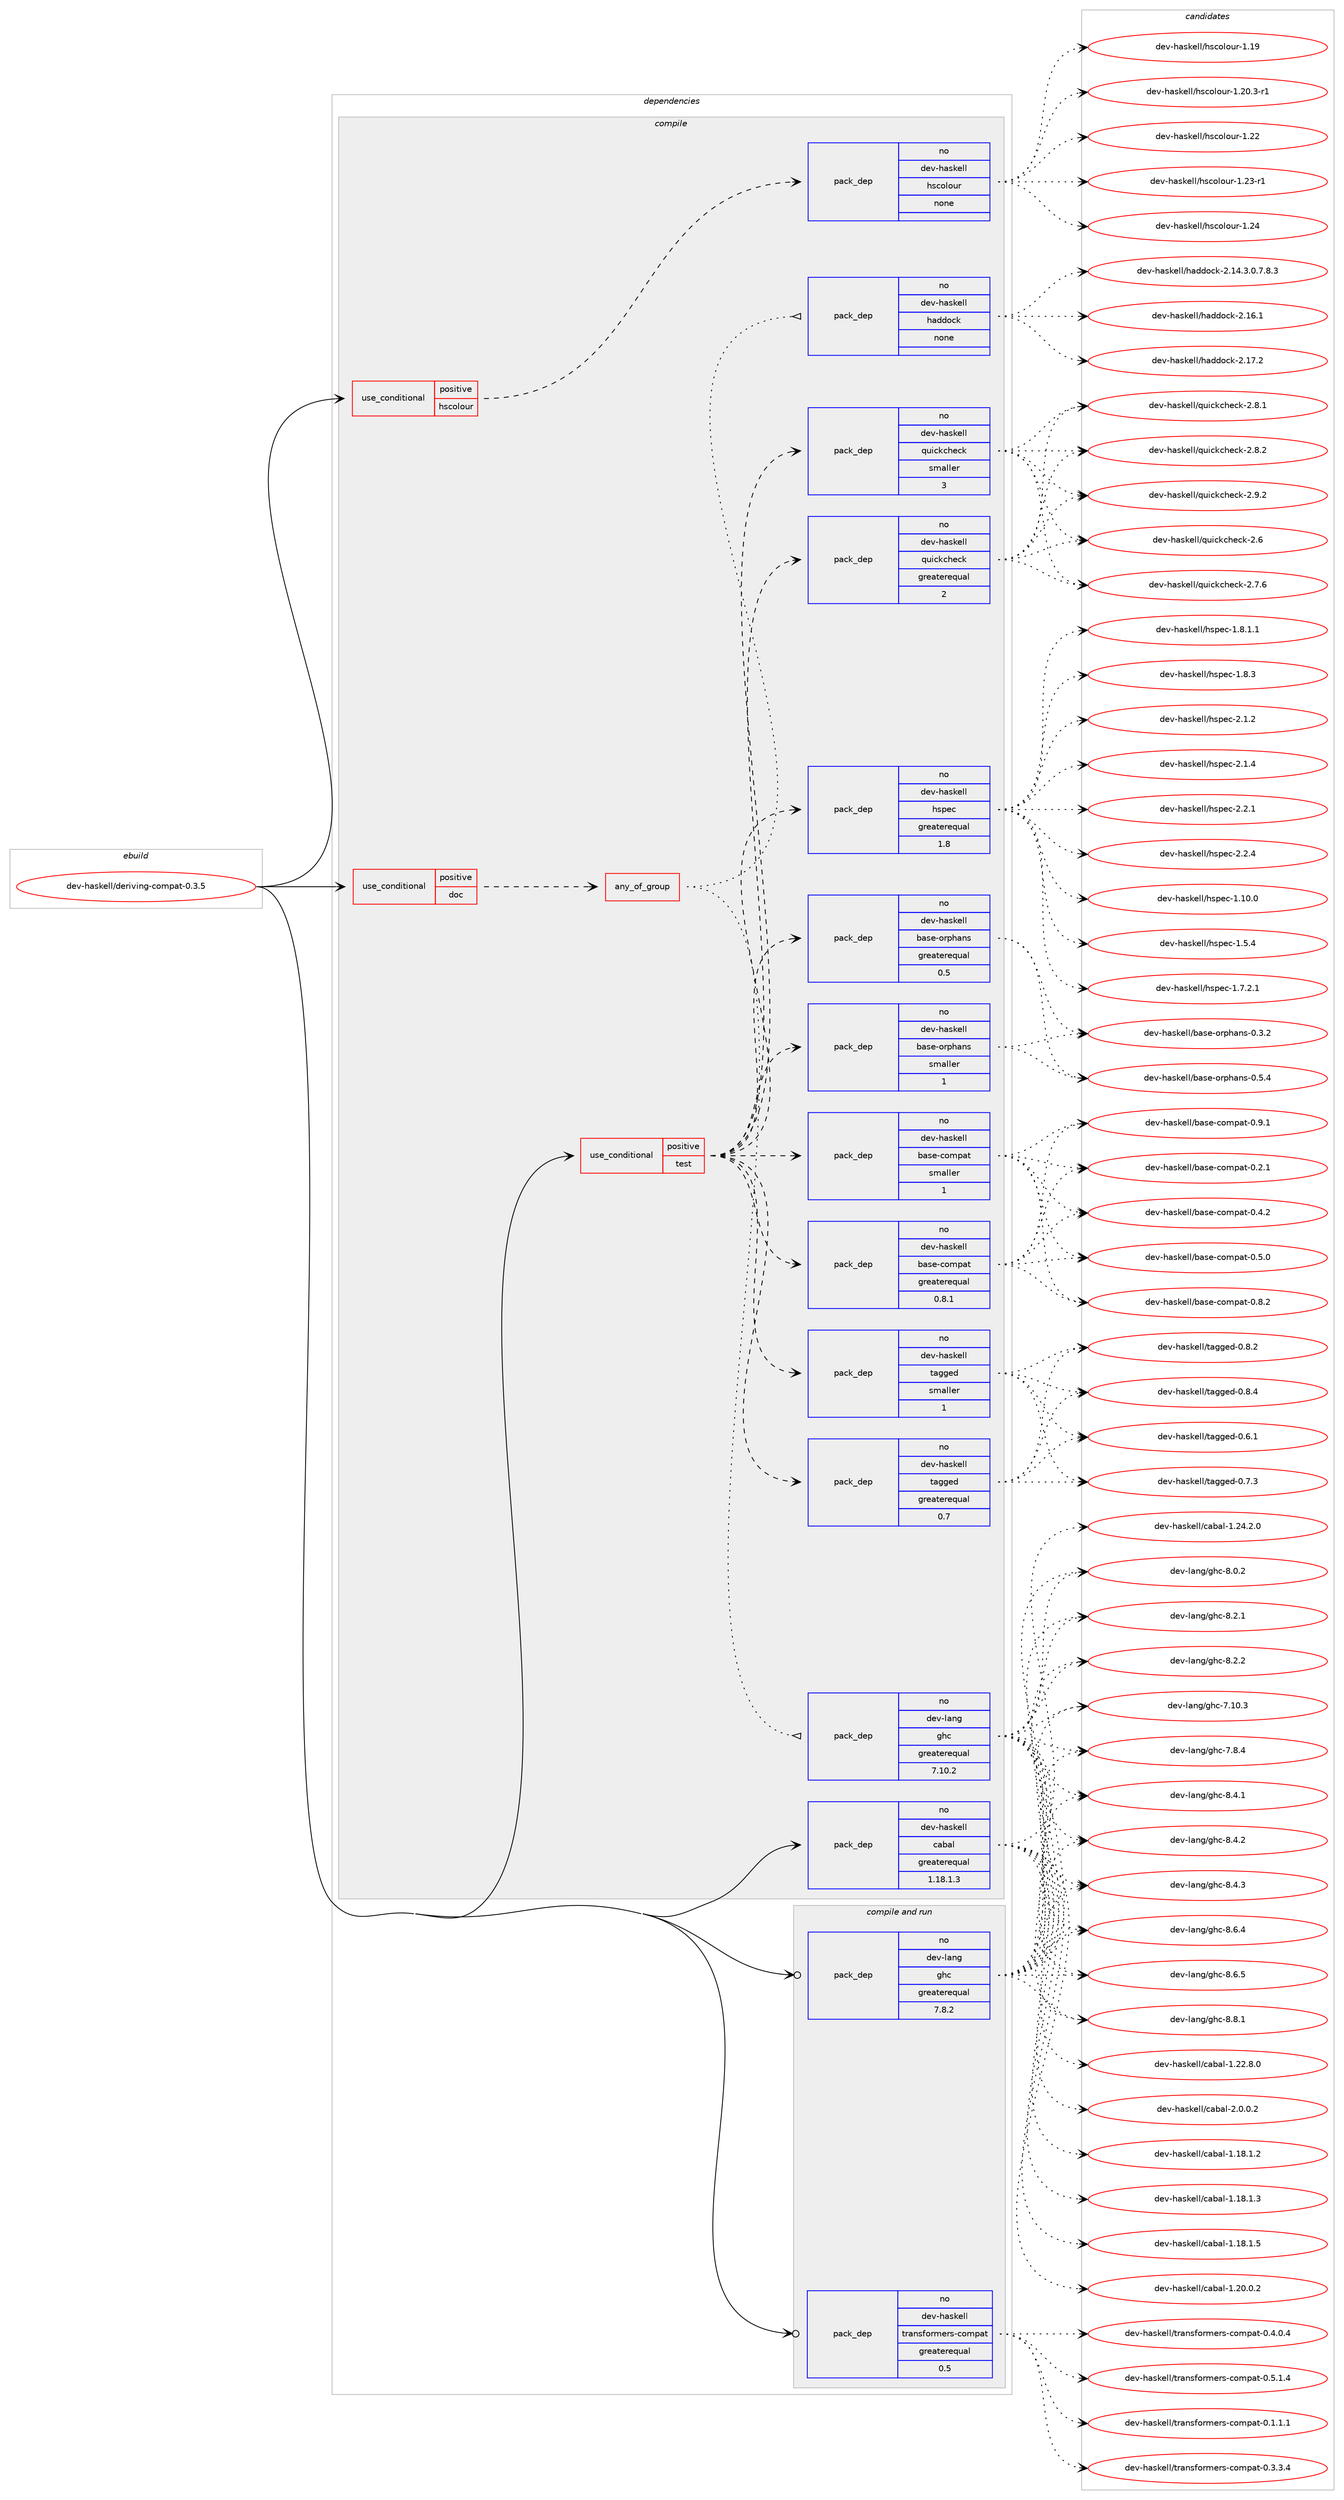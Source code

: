 digraph prolog {

# *************
# Graph options
# *************

newrank=true;
concentrate=true;
compound=true;
graph [rankdir=LR,fontname=Helvetica,fontsize=10,ranksep=1.5];#, ranksep=2.5, nodesep=0.2];
edge  [arrowhead=vee];
node  [fontname=Helvetica,fontsize=10];

# **********
# The ebuild
# **********

subgraph cluster_leftcol {
color=gray;
rank=same;
label=<<i>ebuild</i>>;
id [label="dev-haskell/deriving-compat-0.3.5", color=red, width=4, href="../dev-haskell/deriving-compat-0.3.5.svg"];
}

# ****************
# The dependencies
# ****************

subgraph cluster_midcol {
color=gray;
label=<<i>dependencies</i>>;
subgraph cluster_compile {
fillcolor="#eeeeee";
style=filled;
label=<<i>compile</i>>;
subgraph cond125485 {
dependency531132 [label=<<TABLE BORDER="0" CELLBORDER="1" CELLSPACING="0" CELLPADDING="4"><TR><TD ROWSPAN="3" CELLPADDING="10">use_conditional</TD></TR><TR><TD>positive</TD></TR><TR><TD>doc</TD></TR></TABLE>>, shape=none, color=red];
subgraph any9747 {
dependency531133 [label=<<TABLE BORDER="0" CELLBORDER="1" CELLSPACING="0" CELLPADDING="4"><TR><TD CELLPADDING="10">any_of_group</TD></TR></TABLE>>, shape=none, color=red];subgraph pack395543 {
dependency531134 [label=<<TABLE BORDER="0" CELLBORDER="1" CELLSPACING="0" CELLPADDING="4" WIDTH="220"><TR><TD ROWSPAN="6" CELLPADDING="30">pack_dep</TD></TR><TR><TD WIDTH="110">no</TD></TR><TR><TD>dev-haskell</TD></TR><TR><TD>haddock</TD></TR><TR><TD>none</TD></TR><TR><TD></TD></TR></TABLE>>, shape=none, color=blue];
}
dependency531133:e -> dependency531134:w [weight=20,style="dotted",arrowhead="oinv"];
subgraph pack395544 {
dependency531135 [label=<<TABLE BORDER="0" CELLBORDER="1" CELLSPACING="0" CELLPADDING="4" WIDTH="220"><TR><TD ROWSPAN="6" CELLPADDING="30">pack_dep</TD></TR><TR><TD WIDTH="110">no</TD></TR><TR><TD>dev-lang</TD></TR><TR><TD>ghc</TD></TR><TR><TD>greaterequal</TD></TR><TR><TD>7.10.2</TD></TR></TABLE>>, shape=none, color=blue];
}
dependency531133:e -> dependency531135:w [weight=20,style="dotted",arrowhead="oinv"];
}
dependency531132:e -> dependency531133:w [weight=20,style="dashed",arrowhead="vee"];
}
id:e -> dependency531132:w [weight=20,style="solid",arrowhead="vee"];
subgraph cond125486 {
dependency531136 [label=<<TABLE BORDER="0" CELLBORDER="1" CELLSPACING="0" CELLPADDING="4"><TR><TD ROWSPAN="3" CELLPADDING="10">use_conditional</TD></TR><TR><TD>positive</TD></TR><TR><TD>hscolour</TD></TR></TABLE>>, shape=none, color=red];
subgraph pack395545 {
dependency531137 [label=<<TABLE BORDER="0" CELLBORDER="1" CELLSPACING="0" CELLPADDING="4" WIDTH="220"><TR><TD ROWSPAN="6" CELLPADDING="30">pack_dep</TD></TR><TR><TD WIDTH="110">no</TD></TR><TR><TD>dev-haskell</TD></TR><TR><TD>hscolour</TD></TR><TR><TD>none</TD></TR><TR><TD></TD></TR></TABLE>>, shape=none, color=blue];
}
dependency531136:e -> dependency531137:w [weight=20,style="dashed",arrowhead="vee"];
}
id:e -> dependency531136:w [weight=20,style="solid",arrowhead="vee"];
subgraph cond125487 {
dependency531138 [label=<<TABLE BORDER="0" CELLBORDER="1" CELLSPACING="0" CELLPADDING="4"><TR><TD ROWSPAN="3" CELLPADDING="10">use_conditional</TD></TR><TR><TD>positive</TD></TR><TR><TD>test</TD></TR></TABLE>>, shape=none, color=red];
subgraph pack395546 {
dependency531139 [label=<<TABLE BORDER="0" CELLBORDER="1" CELLSPACING="0" CELLPADDING="4" WIDTH="220"><TR><TD ROWSPAN="6" CELLPADDING="30">pack_dep</TD></TR><TR><TD WIDTH="110">no</TD></TR><TR><TD>dev-haskell</TD></TR><TR><TD>base-compat</TD></TR><TR><TD>greaterequal</TD></TR><TR><TD>0.8.1</TD></TR></TABLE>>, shape=none, color=blue];
}
dependency531138:e -> dependency531139:w [weight=20,style="dashed",arrowhead="vee"];
subgraph pack395547 {
dependency531140 [label=<<TABLE BORDER="0" CELLBORDER="1" CELLSPACING="0" CELLPADDING="4" WIDTH="220"><TR><TD ROWSPAN="6" CELLPADDING="30">pack_dep</TD></TR><TR><TD WIDTH="110">no</TD></TR><TR><TD>dev-haskell</TD></TR><TR><TD>base-compat</TD></TR><TR><TD>smaller</TD></TR><TR><TD>1</TD></TR></TABLE>>, shape=none, color=blue];
}
dependency531138:e -> dependency531140:w [weight=20,style="dashed",arrowhead="vee"];
subgraph pack395548 {
dependency531141 [label=<<TABLE BORDER="0" CELLBORDER="1" CELLSPACING="0" CELLPADDING="4" WIDTH="220"><TR><TD ROWSPAN="6" CELLPADDING="30">pack_dep</TD></TR><TR><TD WIDTH="110">no</TD></TR><TR><TD>dev-haskell</TD></TR><TR><TD>base-orphans</TD></TR><TR><TD>greaterequal</TD></TR><TR><TD>0.5</TD></TR></TABLE>>, shape=none, color=blue];
}
dependency531138:e -> dependency531141:w [weight=20,style="dashed",arrowhead="vee"];
subgraph pack395549 {
dependency531142 [label=<<TABLE BORDER="0" CELLBORDER="1" CELLSPACING="0" CELLPADDING="4" WIDTH="220"><TR><TD ROWSPAN="6" CELLPADDING="30">pack_dep</TD></TR><TR><TD WIDTH="110">no</TD></TR><TR><TD>dev-haskell</TD></TR><TR><TD>base-orphans</TD></TR><TR><TD>smaller</TD></TR><TR><TD>1</TD></TR></TABLE>>, shape=none, color=blue];
}
dependency531138:e -> dependency531142:w [weight=20,style="dashed",arrowhead="vee"];
subgraph pack395550 {
dependency531143 [label=<<TABLE BORDER="0" CELLBORDER="1" CELLSPACING="0" CELLPADDING="4" WIDTH="220"><TR><TD ROWSPAN="6" CELLPADDING="30">pack_dep</TD></TR><TR><TD WIDTH="110">no</TD></TR><TR><TD>dev-haskell</TD></TR><TR><TD>hspec</TD></TR><TR><TD>greaterequal</TD></TR><TR><TD>1.8</TD></TR></TABLE>>, shape=none, color=blue];
}
dependency531138:e -> dependency531143:w [weight=20,style="dashed",arrowhead="vee"];
subgraph pack395551 {
dependency531144 [label=<<TABLE BORDER="0" CELLBORDER="1" CELLSPACING="0" CELLPADDING="4" WIDTH="220"><TR><TD ROWSPAN="6" CELLPADDING="30">pack_dep</TD></TR><TR><TD WIDTH="110">no</TD></TR><TR><TD>dev-haskell</TD></TR><TR><TD>quickcheck</TD></TR><TR><TD>greaterequal</TD></TR><TR><TD>2</TD></TR></TABLE>>, shape=none, color=blue];
}
dependency531138:e -> dependency531144:w [weight=20,style="dashed",arrowhead="vee"];
subgraph pack395552 {
dependency531145 [label=<<TABLE BORDER="0" CELLBORDER="1" CELLSPACING="0" CELLPADDING="4" WIDTH="220"><TR><TD ROWSPAN="6" CELLPADDING="30">pack_dep</TD></TR><TR><TD WIDTH="110">no</TD></TR><TR><TD>dev-haskell</TD></TR><TR><TD>quickcheck</TD></TR><TR><TD>smaller</TD></TR><TR><TD>3</TD></TR></TABLE>>, shape=none, color=blue];
}
dependency531138:e -> dependency531145:w [weight=20,style="dashed",arrowhead="vee"];
subgraph pack395553 {
dependency531146 [label=<<TABLE BORDER="0" CELLBORDER="1" CELLSPACING="0" CELLPADDING="4" WIDTH="220"><TR><TD ROWSPAN="6" CELLPADDING="30">pack_dep</TD></TR><TR><TD WIDTH="110">no</TD></TR><TR><TD>dev-haskell</TD></TR><TR><TD>tagged</TD></TR><TR><TD>greaterequal</TD></TR><TR><TD>0.7</TD></TR></TABLE>>, shape=none, color=blue];
}
dependency531138:e -> dependency531146:w [weight=20,style="dashed",arrowhead="vee"];
subgraph pack395554 {
dependency531147 [label=<<TABLE BORDER="0" CELLBORDER="1" CELLSPACING="0" CELLPADDING="4" WIDTH="220"><TR><TD ROWSPAN="6" CELLPADDING="30">pack_dep</TD></TR><TR><TD WIDTH="110">no</TD></TR><TR><TD>dev-haskell</TD></TR><TR><TD>tagged</TD></TR><TR><TD>smaller</TD></TR><TR><TD>1</TD></TR></TABLE>>, shape=none, color=blue];
}
dependency531138:e -> dependency531147:w [weight=20,style="dashed",arrowhead="vee"];
}
id:e -> dependency531138:w [weight=20,style="solid",arrowhead="vee"];
subgraph pack395555 {
dependency531148 [label=<<TABLE BORDER="0" CELLBORDER="1" CELLSPACING="0" CELLPADDING="4" WIDTH="220"><TR><TD ROWSPAN="6" CELLPADDING="30">pack_dep</TD></TR><TR><TD WIDTH="110">no</TD></TR><TR><TD>dev-haskell</TD></TR><TR><TD>cabal</TD></TR><TR><TD>greaterequal</TD></TR><TR><TD>1.18.1.3</TD></TR></TABLE>>, shape=none, color=blue];
}
id:e -> dependency531148:w [weight=20,style="solid",arrowhead="vee"];
}
subgraph cluster_compileandrun {
fillcolor="#eeeeee";
style=filled;
label=<<i>compile and run</i>>;
subgraph pack395556 {
dependency531149 [label=<<TABLE BORDER="0" CELLBORDER="1" CELLSPACING="0" CELLPADDING="4" WIDTH="220"><TR><TD ROWSPAN="6" CELLPADDING="30">pack_dep</TD></TR><TR><TD WIDTH="110">no</TD></TR><TR><TD>dev-haskell</TD></TR><TR><TD>transformers-compat</TD></TR><TR><TD>greaterequal</TD></TR><TR><TD>0.5</TD></TR></TABLE>>, shape=none, color=blue];
}
id:e -> dependency531149:w [weight=20,style="solid",arrowhead="odotvee"];
subgraph pack395557 {
dependency531150 [label=<<TABLE BORDER="0" CELLBORDER="1" CELLSPACING="0" CELLPADDING="4" WIDTH="220"><TR><TD ROWSPAN="6" CELLPADDING="30">pack_dep</TD></TR><TR><TD WIDTH="110">no</TD></TR><TR><TD>dev-lang</TD></TR><TR><TD>ghc</TD></TR><TR><TD>greaterequal</TD></TR><TR><TD>7.8.2</TD></TR></TABLE>>, shape=none, color=blue];
}
id:e -> dependency531150:w [weight=20,style="solid",arrowhead="odotvee"];
}
subgraph cluster_run {
fillcolor="#eeeeee";
style=filled;
label=<<i>run</i>>;
}
}

# **************
# The candidates
# **************

subgraph cluster_choices {
rank=same;
color=gray;
label=<<i>candidates</i>>;

subgraph choice395543 {
color=black;
nodesep=1;
choice1001011184510497115107101108108471049710010011199107455046495246514648465546564651 [label="dev-haskell/haddock-2.14.3.0.7.8.3", color=red, width=4,href="../dev-haskell/haddock-2.14.3.0.7.8.3.svg"];
choice100101118451049711510710110810847104971001001119910745504649544649 [label="dev-haskell/haddock-2.16.1", color=red, width=4,href="../dev-haskell/haddock-2.16.1.svg"];
choice100101118451049711510710110810847104971001001119910745504649554650 [label="dev-haskell/haddock-2.17.2", color=red, width=4,href="../dev-haskell/haddock-2.17.2.svg"];
dependency531134:e -> choice1001011184510497115107101108108471049710010011199107455046495246514648465546564651:w [style=dotted,weight="100"];
dependency531134:e -> choice100101118451049711510710110810847104971001001119910745504649544649:w [style=dotted,weight="100"];
dependency531134:e -> choice100101118451049711510710110810847104971001001119910745504649554650:w [style=dotted,weight="100"];
}
subgraph choice395544 {
color=black;
nodesep=1;
choice1001011184510897110103471031049945554649484651 [label="dev-lang/ghc-7.10.3", color=red, width=4,href="../dev-lang/ghc-7.10.3.svg"];
choice10010111845108971101034710310499455546564652 [label="dev-lang/ghc-7.8.4", color=red, width=4,href="../dev-lang/ghc-7.8.4.svg"];
choice10010111845108971101034710310499455646484650 [label="dev-lang/ghc-8.0.2", color=red, width=4,href="../dev-lang/ghc-8.0.2.svg"];
choice10010111845108971101034710310499455646504649 [label="dev-lang/ghc-8.2.1", color=red, width=4,href="../dev-lang/ghc-8.2.1.svg"];
choice10010111845108971101034710310499455646504650 [label="dev-lang/ghc-8.2.2", color=red, width=4,href="../dev-lang/ghc-8.2.2.svg"];
choice10010111845108971101034710310499455646524649 [label="dev-lang/ghc-8.4.1", color=red, width=4,href="../dev-lang/ghc-8.4.1.svg"];
choice10010111845108971101034710310499455646524650 [label="dev-lang/ghc-8.4.2", color=red, width=4,href="../dev-lang/ghc-8.4.2.svg"];
choice10010111845108971101034710310499455646524651 [label="dev-lang/ghc-8.4.3", color=red, width=4,href="../dev-lang/ghc-8.4.3.svg"];
choice10010111845108971101034710310499455646544652 [label="dev-lang/ghc-8.6.4", color=red, width=4,href="../dev-lang/ghc-8.6.4.svg"];
choice10010111845108971101034710310499455646544653 [label="dev-lang/ghc-8.6.5", color=red, width=4,href="../dev-lang/ghc-8.6.5.svg"];
choice10010111845108971101034710310499455646564649 [label="dev-lang/ghc-8.8.1", color=red, width=4,href="../dev-lang/ghc-8.8.1.svg"];
dependency531135:e -> choice1001011184510897110103471031049945554649484651:w [style=dotted,weight="100"];
dependency531135:e -> choice10010111845108971101034710310499455546564652:w [style=dotted,weight="100"];
dependency531135:e -> choice10010111845108971101034710310499455646484650:w [style=dotted,weight="100"];
dependency531135:e -> choice10010111845108971101034710310499455646504649:w [style=dotted,weight="100"];
dependency531135:e -> choice10010111845108971101034710310499455646504650:w [style=dotted,weight="100"];
dependency531135:e -> choice10010111845108971101034710310499455646524649:w [style=dotted,weight="100"];
dependency531135:e -> choice10010111845108971101034710310499455646524650:w [style=dotted,weight="100"];
dependency531135:e -> choice10010111845108971101034710310499455646524651:w [style=dotted,weight="100"];
dependency531135:e -> choice10010111845108971101034710310499455646544652:w [style=dotted,weight="100"];
dependency531135:e -> choice10010111845108971101034710310499455646544653:w [style=dotted,weight="100"];
dependency531135:e -> choice10010111845108971101034710310499455646564649:w [style=dotted,weight="100"];
}
subgraph choice395545 {
color=black;
nodesep=1;
choice100101118451049711510710110810847104115991111081111171144549464957 [label="dev-haskell/hscolour-1.19", color=red, width=4,href="../dev-haskell/hscolour-1.19.svg"];
choice10010111845104971151071011081084710411599111108111117114454946504846514511449 [label="dev-haskell/hscolour-1.20.3-r1", color=red, width=4,href="../dev-haskell/hscolour-1.20.3-r1.svg"];
choice100101118451049711510710110810847104115991111081111171144549465050 [label="dev-haskell/hscolour-1.22", color=red, width=4,href="../dev-haskell/hscolour-1.22.svg"];
choice1001011184510497115107101108108471041159911110811111711445494650514511449 [label="dev-haskell/hscolour-1.23-r1", color=red, width=4,href="../dev-haskell/hscolour-1.23-r1.svg"];
choice100101118451049711510710110810847104115991111081111171144549465052 [label="dev-haskell/hscolour-1.24", color=red, width=4,href="../dev-haskell/hscolour-1.24.svg"];
dependency531137:e -> choice100101118451049711510710110810847104115991111081111171144549464957:w [style=dotted,weight="100"];
dependency531137:e -> choice10010111845104971151071011081084710411599111108111117114454946504846514511449:w [style=dotted,weight="100"];
dependency531137:e -> choice100101118451049711510710110810847104115991111081111171144549465050:w [style=dotted,weight="100"];
dependency531137:e -> choice1001011184510497115107101108108471041159911110811111711445494650514511449:w [style=dotted,weight="100"];
dependency531137:e -> choice100101118451049711510710110810847104115991111081111171144549465052:w [style=dotted,weight="100"];
}
subgraph choice395546 {
color=black;
nodesep=1;
choice1001011184510497115107101108108479897115101459911110911297116454846504649 [label="dev-haskell/base-compat-0.2.1", color=red, width=4,href="../dev-haskell/base-compat-0.2.1.svg"];
choice1001011184510497115107101108108479897115101459911110911297116454846524650 [label="dev-haskell/base-compat-0.4.2", color=red, width=4,href="../dev-haskell/base-compat-0.4.2.svg"];
choice1001011184510497115107101108108479897115101459911110911297116454846534648 [label="dev-haskell/base-compat-0.5.0", color=red, width=4,href="../dev-haskell/base-compat-0.5.0.svg"];
choice1001011184510497115107101108108479897115101459911110911297116454846564650 [label="dev-haskell/base-compat-0.8.2", color=red, width=4,href="../dev-haskell/base-compat-0.8.2.svg"];
choice1001011184510497115107101108108479897115101459911110911297116454846574649 [label="dev-haskell/base-compat-0.9.1", color=red, width=4,href="../dev-haskell/base-compat-0.9.1.svg"];
dependency531139:e -> choice1001011184510497115107101108108479897115101459911110911297116454846504649:w [style=dotted,weight="100"];
dependency531139:e -> choice1001011184510497115107101108108479897115101459911110911297116454846524650:w [style=dotted,weight="100"];
dependency531139:e -> choice1001011184510497115107101108108479897115101459911110911297116454846534648:w [style=dotted,weight="100"];
dependency531139:e -> choice1001011184510497115107101108108479897115101459911110911297116454846564650:w [style=dotted,weight="100"];
dependency531139:e -> choice1001011184510497115107101108108479897115101459911110911297116454846574649:w [style=dotted,weight="100"];
}
subgraph choice395547 {
color=black;
nodesep=1;
choice1001011184510497115107101108108479897115101459911110911297116454846504649 [label="dev-haskell/base-compat-0.2.1", color=red, width=4,href="../dev-haskell/base-compat-0.2.1.svg"];
choice1001011184510497115107101108108479897115101459911110911297116454846524650 [label="dev-haskell/base-compat-0.4.2", color=red, width=4,href="../dev-haskell/base-compat-0.4.2.svg"];
choice1001011184510497115107101108108479897115101459911110911297116454846534648 [label="dev-haskell/base-compat-0.5.0", color=red, width=4,href="../dev-haskell/base-compat-0.5.0.svg"];
choice1001011184510497115107101108108479897115101459911110911297116454846564650 [label="dev-haskell/base-compat-0.8.2", color=red, width=4,href="../dev-haskell/base-compat-0.8.2.svg"];
choice1001011184510497115107101108108479897115101459911110911297116454846574649 [label="dev-haskell/base-compat-0.9.1", color=red, width=4,href="../dev-haskell/base-compat-0.9.1.svg"];
dependency531140:e -> choice1001011184510497115107101108108479897115101459911110911297116454846504649:w [style=dotted,weight="100"];
dependency531140:e -> choice1001011184510497115107101108108479897115101459911110911297116454846524650:w [style=dotted,weight="100"];
dependency531140:e -> choice1001011184510497115107101108108479897115101459911110911297116454846534648:w [style=dotted,weight="100"];
dependency531140:e -> choice1001011184510497115107101108108479897115101459911110911297116454846564650:w [style=dotted,weight="100"];
dependency531140:e -> choice1001011184510497115107101108108479897115101459911110911297116454846574649:w [style=dotted,weight="100"];
}
subgraph choice395548 {
color=black;
nodesep=1;
choice10010111845104971151071011081084798971151014511111411210497110115454846514650 [label="dev-haskell/base-orphans-0.3.2", color=red, width=4,href="../dev-haskell/base-orphans-0.3.2.svg"];
choice10010111845104971151071011081084798971151014511111411210497110115454846534652 [label="dev-haskell/base-orphans-0.5.4", color=red, width=4,href="../dev-haskell/base-orphans-0.5.4.svg"];
dependency531141:e -> choice10010111845104971151071011081084798971151014511111411210497110115454846514650:w [style=dotted,weight="100"];
dependency531141:e -> choice10010111845104971151071011081084798971151014511111411210497110115454846534652:w [style=dotted,weight="100"];
}
subgraph choice395549 {
color=black;
nodesep=1;
choice10010111845104971151071011081084798971151014511111411210497110115454846514650 [label="dev-haskell/base-orphans-0.3.2", color=red, width=4,href="../dev-haskell/base-orphans-0.3.2.svg"];
choice10010111845104971151071011081084798971151014511111411210497110115454846534652 [label="dev-haskell/base-orphans-0.5.4", color=red, width=4,href="../dev-haskell/base-orphans-0.5.4.svg"];
dependency531142:e -> choice10010111845104971151071011081084798971151014511111411210497110115454846514650:w [style=dotted,weight="100"];
dependency531142:e -> choice10010111845104971151071011081084798971151014511111411210497110115454846534652:w [style=dotted,weight="100"];
}
subgraph choice395550 {
color=black;
nodesep=1;
choice1001011184510497115107101108108471041151121019945494649484648 [label="dev-haskell/hspec-1.10.0", color=red, width=4,href="../dev-haskell/hspec-1.10.0.svg"];
choice10010111845104971151071011081084710411511210199454946534652 [label="dev-haskell/hspec-1.5.4", color=red, width=4,href="../dev-haskell/hspec-1.5.4.svg"];
choice100101118451049711510710110810847104115112101994549465546504649 [label="dev-haskell/hspec-1.7.2.1", color=red, width=4,href="../dev-haskell/hspec-1.7.2.1.svg"];
choice100101118451049711510710110810847104115112101994549465646494649 [label="dev-haskell/hspec-1.8.1.1", color=red, width=4,href="../dev-haskell/hspec-1.8.1.1.svg"];
choice10010111845104971151071011081084710411511210199454946564651 [label="dev-haskell/hspec-1.8.3", color=red, width=4,href="../dev-haskell/hspec-1.8.3.svg"];
choice10010111845104971151071011081084710411511210199455046494650 [label="dev-haskell/hspec-2.1.2", color=red, width=4,href="../dev-haskell/hspec-2.1.2.svg"];
choice10010111845104971151071011081084710411511210199455046494652 [label="dev-haskell/hspec-2.1.4", color=red, width=4,href="../dev-haskell/hspec-2.1.4.svg"];
choice10010111845104971151071011081084710411511210199455046504649 [label="dev-haskell/hspec-2.2.1", color=red, width=4,href="../dev-haskell/hspec-2.2.1.svg"];
choice10010111845104971151071011081084710411511210199455046504652 [label="dev-haskell/hspec-2.2.4", color=red, width=4,href="../dev-haskell/hspec-2.2.4.svg"];
dependency531143:e -> choice1001011184510497115107101108108471041151121019945494649484648:w [style=dotted,weight="100"];
dependency531143:e -> choice10010111845104971151071011081084710411511210199454946534652:w [style=dotted,weight="100"];
dependency531143:e -> choice100101118451049711510710110810847104115112101994549465546504649:w [style=dotted,weight="100"];
dependency531143:e -> choice100101118451049711510710110810847104115112101994549465646494649:w [style=dotted,weight="100"];
dependency531143:e -> choice10010111845104971151071011081084710411511210199454946564651:w [style=dotted,weight="100"];
dependency531143:e -> choice10010111845104971151071011081084710411511210199455046494650:w [style=dotted,weight="100"];
dependency531143:e -> choice10010111845104971151071011081084710411511210199455046494652:w [style=dotted,weight="100"];
dependency531143:e -> choice10010111845104971151071011081084710411511210199455046504649:w [style=dotted,weight="100"];
dependency531143:e -> choice10010111845104971151071011081084710411511210199455046504652:w [style=dotted,weight="100"];
}
subgraph choice395551 {
color=black;
nodesep=1;
choice10010111845104971151071011081084711311710599107991041019910745504654 [label="dev-haskell/quickcheck-2.6", color=red, width=4,href="../dev-haskell/quickcheck-2.6.svg"];
choice100101118451049711510710110810847113117105991079910410199107455046554654 [label="dev-haskell/quickcheck-2.7.6", color=red, width=4,href="../dev-haskell/quickcheck-2.7.6.svg"];
choice100101118451049711510710110810847113117105991079910410199107455046564649 [label="dev-haskell/quickcheck-2.8.1", color=red, width=4,href="../dev-haskell/quickcheck-2.8.1.svg"];
choice100101118451049711510710110810847113117105991079910410199107455046564650 [label="dev-haskell/quickcheck-2.8.2", color=red, width=4,href="../dev-haskell/quickcheck-2.8.2.svg"];
choice100101118451049711510710110810847113117105991079910410199107455046574650 [label="dev-haskell/quickcheck-2.9.2", color=red, width=4,href="../dev-haskell/quickcheck-2.9.2.svg"];
dependency531144:e -> choice10010111845104971151071011081084711311710599107991041019910745504654:w [style=dotted,weight="100"];
dependency531144:e -> choice100101118451049711510710110810847113117105991079910410199107455046554654:w [style=dotted,weight="100"];
dependency531144:e -> choice100101118451049711510710110810847113117105991079910410199107455046564649:w [style=dotted,weight="100"];
dependency531144:e -> choice100101118451049711510710110810847113117105991079910410199107455046564650:w [style=dotted,weight="100"];
dependency531144:e -> choice100101118451049711510710110810847113117105991079910410199107455046574650:w [style=dotted,weight="100"];
}
subgraph choice395552 {
color=black;
nodesep=1;
choice10010111845104971151071011081084711311710599107991041019910745504654 [label="dev-haskell/quickcheck-2.6", color=red, width=4,href="../dev-haskell/quickcheck-2.6.svg"];
choice100101118451049711510710110810847113117105991079910410199107455046554654 [label="dev-haskell/quickcheck-2.7.6", color=red, width=4,href="../dev-haskell/quickcheck-2.7.6.svg"];
choice100101118451049711510710110810847113117105991079910410199107455046564649 [label="dev-haskell/quickcheck-2.8.1", color=red, width=4,href="../dev-haskell/quickcheck-2.8.1.svg"];
choice100101118451049711510710110810847113117105991079910410199107455046564650 [label="dev-haskell/quickcheck-2.8.2", color=red, width=4,href="../dev-haskell/quickcheck-2.8.2.svg"];
choice100101118451049711510710110810847113117105991079910410199107455046574650 [label="dev-haskell/quickcheck-2.9.2", color=red, width=4,href="../dev-haskell/quickcheck-2.9.2.svg"];
dependency531145:e -> choice10010111845104971151071011081084711311710599107991041019910745504654:w [style=dotted,weight="100"];
dependency531145:e -> choice100101118451049711510710110810847113117105991079910410199107455046554654:w [style=dotted,weight="100"];
dependency531145:e -> choice100101118451049711510710110810847113117105991079910410199107455046564649:w [style=dotted,weight="100"];
dependency531145:e -> choice100101118451049711510710110810847113117105991079910410199107455046564650:w [style=dotted,weight="100"];
dependency531145:e -> choice100101118451049711510710110810847113117105991079910410199107455046574650:w [style=dotted,weight="100"];
}
subgraph choice395553 {
color=black;
nodesep=1;
choice10010111845104971151071011081084711697103103101100454846544649 [label="dev-haskell/tagged-0.6.1", color=red, width=4,href="../dev-haskell/tagged-0.6.1.svg"];
choice10010111845104971151071011081084711697103103101100454846554651 [label="dev-haskell/tagged-0.7.3", color=red, width=4,href="../dev-haskell/tagged-0.7.3.svg"];
choice10010111845104971151071011081084711697103103101100454846564650 [label="dev-haskell/tagged-0.8.2", color=red, width=4,href="../dev-haskell/tagged-0.8.2.svg"];
choice10010111845104971151071011081084711697103103101100454846564652 [label="dev-haskell/tagged-0.8.4", color=red, width=4,href="../dev-haskell/tagged-0.8.4.svg"];
dependency531146:e -> choice10010111845104971151071011081084711697103103101100454846544649:w [style=dotted,weight="100"];
dependency531146:e -> choice10010111845104971151071011081084711697103103101100454846554651:w [style=dotted,weight="100"];
dependency531146:e -> choice10010111845104971151071011081084711697103103101100454846564650:w [style=dotted,weight="100"];
dependency531146:e -> choice10010111845104971151071011081084711697103103101100454846564652:w [style=dotted,weight="100"];
}
subgraph choice395554 {
color=black;
nodesep=1;
choice10010111845104971151071011081084711697103103101100454846544649 [label="dev-haskell/tagged-0.6.1", color=red, width=4,href="../dev-haskell/tagged-0.6.1.svg"];
choice10010111845104971151071011081084711697103103101100454846554651 [label="dev-haskell/tagged-0.7.3", color=red, width=4,href="../dev-haskell/tagged-0.7.3.svg"];
choice10010111845104971151071011081084711697103103101100454846564650 [label="dev-haskell/tagged-0.8.2", color=red, width=4,href="../dev-haskell/tagged-0.8.2.svg"];
choice10010111845104971151071011081084711697103103101100454846564652 [label="dev-haskell/tagged-0.8.4", color=red, width=4,href="../dev-haskell/tagged-0.8.4.svg"];
dependency531147:e -> choice10010111845104971151071011081084711697103103101100454846544649:w [style=dotted,weight="100"];
dependency531147:e -> choice10010111845104971151071011081084711697103103101100454846554651:w [style=dotted,weight="100"];
dependency531147:e -> choice10010111845104971151071011081084711697103103101100454846564650:w [style=dotted,weight="100"];
dependency531147:e -> choice10010111845104971151071011081084711697103103101100454846564652:w [style=dotted,weight="100"];
}
subgraph choice395555 {
color=black;
nodesep=1;
choice10010111845104971151071011081084799979897108454946495646494650 [label="dev-haskell/cabal-1.18.1.2", color=red, width=4,href="../dev-haskell/cabal-1.18.1.2.svg"];
choice10010111845104971151071011081084799979897108454946495646494651 [label="dev-haskell/cabal-1.18.1.3", color=red, width=4,href="../dev-haskell/cabal-1.18.1.3.svg"];
choice10010111845104971151071011081084799979897108454946495646494653 [label="dev-haskell/cabal-1.18.1.5", color=red, width=4,href="../dev-haskell/cabal-1.18.1.5.svg"];
choice10010111845104971151071011081084799979897108454946504846484650 [label="dev-haskell/cabal-1.20.0.2", color=red, width=4,href="../dev-haskell/cabal-1.20.0.2.svg"];
choice10010111845104971151071011081084799979897108454946505046564648 [label="dev-haskell/cabal-1.22.8.0", color=red, width=4,href="../dev-haskell/cabal-1.22.8.0.svg"];
choice10010111845104971151071011081084799979897108454946505246504648 [label="dev-haskell/cabal-1.24.2.0", color=red, width=4,href="../dev-haskell/cabal-1.24.2.0.svg"];
choice100101118451049711510710110810847999798971084550464846484650 [label="dev-haskell/cabal-2.0.0.2", color=red, width=4,href="../dev-haskell/cabal-2.0.0.2.svg"];
dependency531148:e -> choice10010111845104971151071011081084799979897108454946495646494650:w [style=dotted,weight="100"];
dependency531148:e -> choice10010111845104971151071011081084799979897108454946495646494651:w [style=dotted,weight="100"];
dependency531148:e -> choice10010111845104971151071011081084799979897108454946495646494653:w [style=dotted,weight="100"];
dependency531148:e -> choice10010111845104971151071011081084799979897108454946504846484650:w [style=dotted,weight="100"];
dependency531148:e -> choice10010111845104971151071011081084799979897108454946505046564648:w [style=dotted,weight="100"];
dependency531148:e -> choice10010111845104971151071011081084799979897108454946505246504648:w [style=dotted,weight="100"];
dependency531148:e -> choice100101118451049711510710110810847999798971084550464846484650:w [style=dotted,weight="100"];
}
subgraph choice395556 {
color=black;
nodesep=1;
choice100101118451049711510710110810847116114971101151021111141091011141154599111109112971164548464946494649 [label="dev-haskell/transformers-compat-0.1.1.1", color=red, width=4,href="../dev-haskell/transformers-compat-0.1.1.1.svg"];
choice100101118451049711510710110810847116114971101151021111141091011141154599111109112971164548465146514652 [label="dev-haskell/transformers-compat-0.3.3.4", color=red, width=4,href="../dev-haskell/transformers-compat-0.3.3.4.svg"];
choice100101118451049711510710110810847116114971101151021111141091011141154599111109112971164548465246484652 [label="dev-haskell/transformers-compat-0.4.0.4", color=red, width=4,href="../dev-haskell/transformers-compat-0.4.0.4.svg"];
choice100101118451049711510710110810847116114971101151021111141091011141154599111109112971164548465346494652 [label="dev-haskell/transformers-compat-0.5.1.4", color=red, width=4,href="../dev-haskell/transformers-compat-0.5.1.4.svg"];
dependency531149:e -> choice100101118451049711510710110810847116114971101151021111141091011141154599111109112971164548464946494649:w [style=dotted,weight="100"];
dependency531149:e -> choice100101118451049711510710110810847116114971101151021111141091011141154599111109112971164548465146514652:w [style=dotted,weight="100"];
dependency531149:e -> choice100101118451049711510710110810847116114971101151021111141091011141154599111109112971164548465246484652:w [style=dotted,weight="100"];
dependency531149:e -> choice100101118451049711510710110810847116114971101151021111141091011141154599111109112971164548465346494652:w [style=dotted,weight="100"];
}
subgraph choice395557 {
color=black;
nodesep=1;
choice1001011184510897110103471031049945554649484651 [label="dev-lang/ghc-7.10.3", color=red, width=4,href="../dev-lang/ghc-7.10.3.svg"];
choice10010111845108971101034710310499455546564652 [label="dev-lang/ghc-7.8.4", color=red, width=4,href="../dev-lang/ghc-7.8.4.svg"];
choice10010111845108971101034710310499455646484650 [label="dev-lang/ghc-8.0.2", color=red, width=4,href="../dev-lang/ghc-8.0.2.svg"];
choice10010111845108971101034710310499455646504649 [label="dev-lang/ghc-8.2.1", color=red, width=4,href="../dev-lang/ghc-8.2.1.svg"];
choice10010111845108971101034710310499455646504650 [label="dev-lang/ghc-8.2.2", color=red, width=4,href="../dev-lang/ghc-8.2.2.svg"];
choice10010111845108971101034710310499455646524649 [label="dev-lang/ghc-8.4.1", color=red, width=4,href="../dev-lang/ghc-8.4.1.svg"];
choice10010111845108971101034710310499455646524650 [label="dev-lang/ghc-8.4.2", color=red, width=4,href="../dev-lang/ghc-8.4.2.svg"];
choice10010111845108971101034710310499455646524651 [label="dev-lang/ghc-8.4.3", color=red, width=4,href="../dev-lang/ghc-8.4.3.svg"];
choice10010111845108971101034710310499455646544652 [label="dev-lang/ghc-8.6.4", color=red, width=4,href="../dev-lang/ghc-8.6.4.svg"];
choice10010111845108971101034710310499455646544653 [label="dev-lang/ghc-8.6.5", color=red, width=4,href="../dev-lang/ghc-8.6.5.svg"];
choice10010111845108971101034710310499455646564649 [label="dev-lang/ghc-8.8.1", color=red, width=4,href="../dev-lang/ghc-8.8.1.svg"];
dependency531150:e -> choice1001011184510897110103471031049945554649484651:w [style=dotted,weight="100"];
dependency531150:e -> choice10010111845108971101034710310499455546564652:w [style=dotted,weight="100"];
dependency531150:e -> choice10010111845108971101034710310499455646484650:w [style=dotted,weight="100"];
dependency531150:e -> choice10010111845108971101034710310499455646504649:w [style=dotted,weight="100"];
dependency531150:e -> choice10010111845108971101034710310499455646504650:w [style=dotted,weight="100"];
dependency531150:e -> choice10010111845108971101034710310499455646524649:w [style=dotted,weight="100"];
dependency531150:e -> choice10010111845108971101034710310499455646524650:w [style=dotted,weight="100"];
dependency531150:e -> choice10010111845108971101034710310499455646524651:w [style=dotted,weight="100"];
dependency531150:e -> choice10010111845108971101034710310499455646544652:w [style=dotted,weight="100"];
dependency531150:e -> choice10010111845108971101034710310499455646544653:w [style=dotted,weight="100"];
dependency531150:e -> choice10010111845108971101034710310499455646564649:w [style=dotted,weight="100"];
}
}

}
